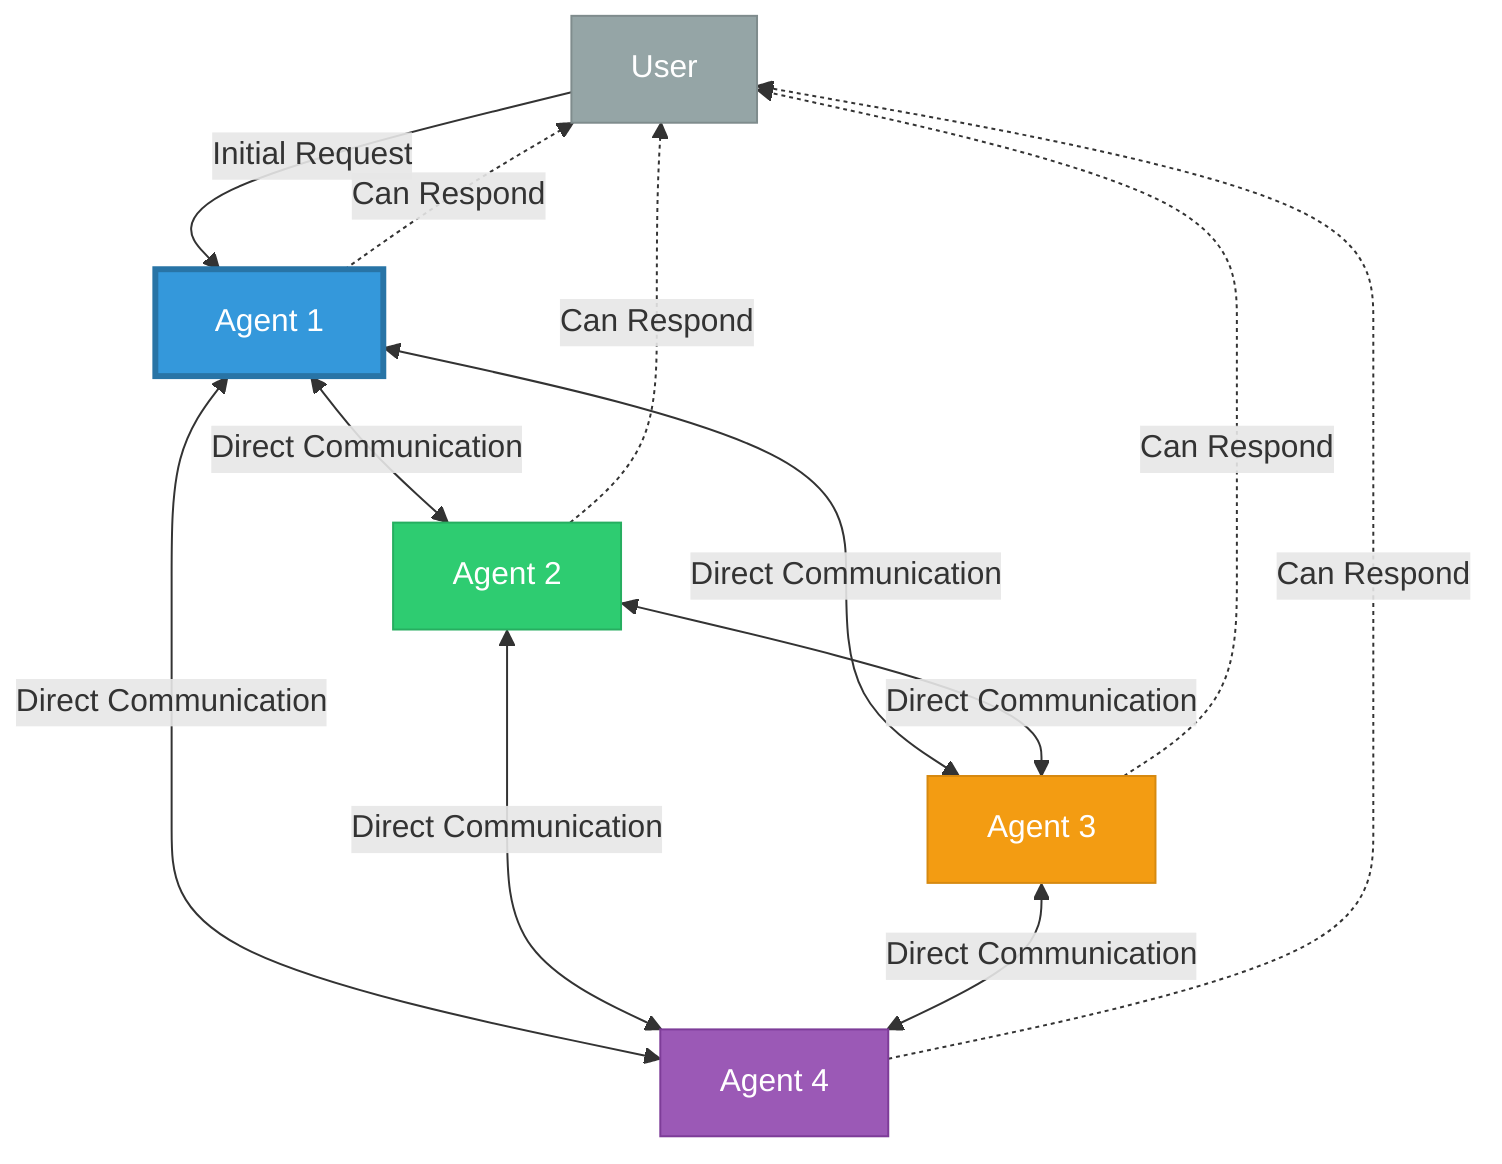 graph TB
    User[User] -->|Initial Request| Agent1[Agent 1]

    Agent1 <-->|Direct Communication| Agent2[Agent 2]
    Agent1 <-->|Direct Communication| Agent3[Agent 3]
    Agent1 <-->|Direct Communication| Agent4[Agent 4]
    Agent2 <-->|Direct Communication| Agent3
    Agent2 <-->|Direct Communication| Agent4
    Agent3 <-->|Direct Communication| Agent4

    Agent1 -.->|Can Respond| User
    Agent2 -.->|Can Respond| User
    Agent3 -.->|Can Respond| User
    Agent4 -.->|Can Respond| User

    style Agent1 fill:#3498db,stroke:#2874a6,color:#fff,stroke-width:3px
    style Agent2 fill:#2ecc71,stroke:#27ae60,color:#fff
    style Agent3 fill:#f39c12,stroke:#d68910,color:#fff
    style Agent4 fill:#9b59b6,stroke:#7d3c98,color:#fff
    style User fill:#95a5a6,stroke:#7f8c8d,color:#fff